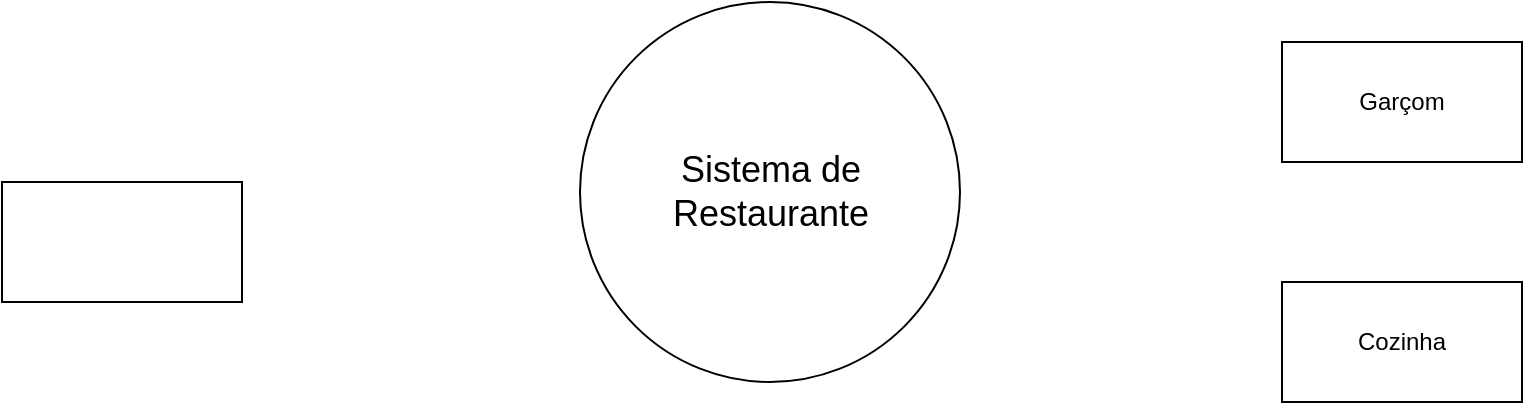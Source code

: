 <mxfile version="24.7.14">
  <diagram name="Página-1" id="M_txyRw-KqUrTfnMMuJP">
    <mxGraphModel dx="875" dy="435" grid="1" gridSize="10" guides="1" tooltips="1" connect="1" arrows="1" fold="1" page="1" pageScale="1" pageWidth="827" pageHeight="1169" math="0" shadow="0">
      <root>
        <mxCell id="0" />
        <mxCell id="1" parent="0" />
        <mxCell id="3PuAnlJBCPEViRhnaqH4-1" value="" style="ellipse;whiteSpace=wrap;html=1;aspect=fixed;" vertex="1" parent="1">
          <mxGeometry x="319" y="160" width="190" height="190" as="geometry" />
        </mxCell>
        <mxCell id="3PuAnlJBCPEViRhnaqH4-2" value="" style="rounded=0;whiteSpace=wrap;html=1;" vertex="1" parent="1">
          <mxGeometry x="30" y="250" width="120" height="60" as="geometry" />
        </mxCell>
        <mxCell id="3PuAnlJBCPEViRhnaqH4-3" value="" style="rounded=0;whiteSpace=wrap;html=1;" vertex="1" parent="1">
          <mxGeometry x="670" y="180" width="120" height="60" as="geometry" />
        </mxCell>
        <mxCell id="3PuAnlJBCPEViRhnaqH4-4" value="" style="rounded=0;whiteSpace=wrap;html=1;" vertex="1" parent="1">
          <mxGeometry x="670" y="300" width="120" height="60" as="geometry" />
        </mxCell>
        <mxCell id="3PuAnlJBCPEViRhnaqH4-5" value="Garçom" style="text;html=1;align=center;verticalAlign=middle;whiteSpace=wrap;rounded=0;" vertex="1" parent="1">
          <mxGeometry x="700" y="195" width="60" height="30" as="geometry" />
        </mxCell>
        <mxCell id="3PuAnlJBCPEViRhnaqH4-6" value="Cozinha" style="text;html=1;align=center;verticalAlign=middle;whiteSpace=wrap;rounded=0;" vertex="1" parent="1">
          <mxGeometry x="700" y="315" width="60" height="30" as="geometry" />
        </mxCell>
        <mxCell id="3PuAnlJBCPEViRhnaqH4-8" value="&lt;font style=&quot;font-size: 18px;&quot;&gt;Sistema de Restaurante&lt;/font&gt;" style="text;html=1;align=center;verticalAlign=middle;whiteSpace=wrap;rounded=0;" vertex="1" parent="1">
          <mxGeometry x="364.5" y="232.5" width="99" height="45" as="geometry" />
        </mxCell>
        <mxCell id="3PuAnlJBCPEViRhnaqH4-9" style="edgeStyle=orthogonalEdgeStyle;rounded=0;orthogonalLoop=1;jettySize=auto;html=1;exitX=0.5;exitY=1;exitDx=0;exitDy=0;" edge="1" parent="1" source="3PuAnlJBCPEViRhnaqH4-8" target="3PuAnlJBCPEViRhnaqH4-8">
          <mxGeometry relative="1" as="geometry" />
        </mxCell>
      </root>
    </mxGraphModel>
  </diagram>
</mxfile>
